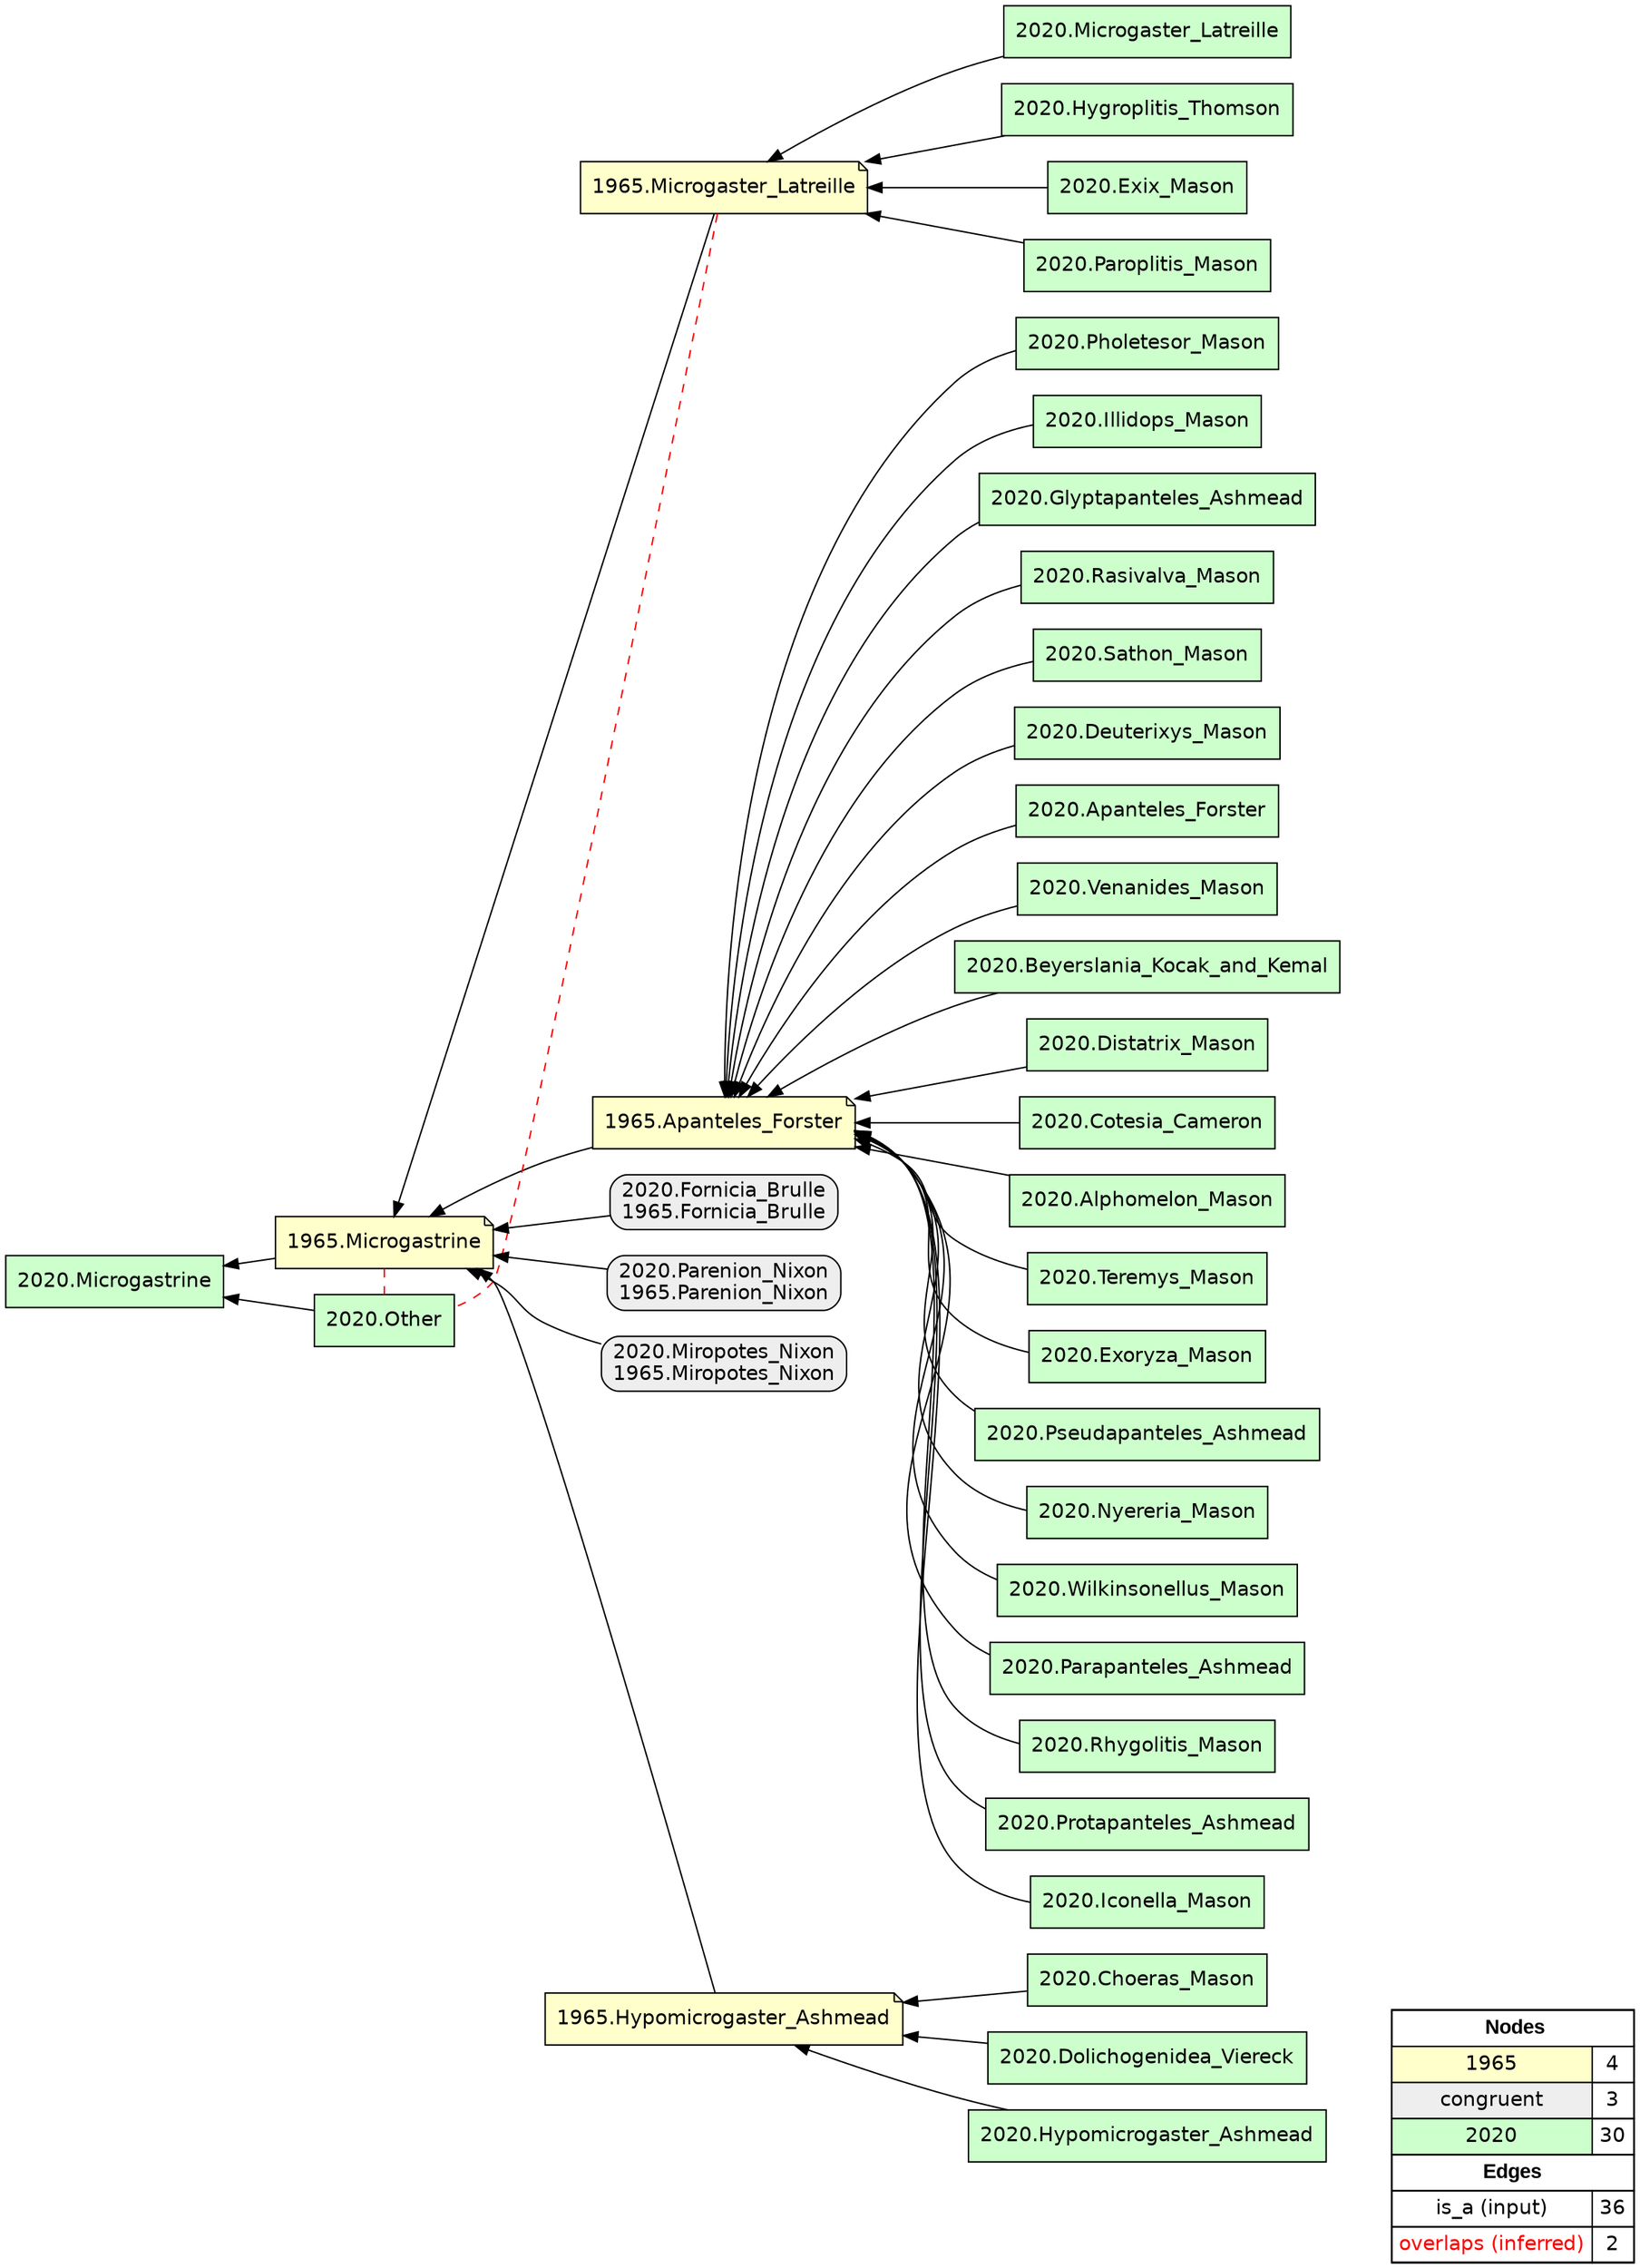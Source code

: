 digraph{
rankdir=RL
node[shape=note style=filled fillcolor="#FFFFCC" fontname="helvetica"] 
"1965.Hypomicrogaster_Ashmead"
"1965.Microgastrine"
"1965.Apanteles_Forster"
"1965.Microgaster_Latreille"
node[shape=box style="filled,rounded" fillcolor="#EEEEEE" fontname="helvetica"] 
"2020.Fornicia_Brulle\n1965.Fornicia_Brulle"
"2020.Parenion_Nixon\n1965.Parenion_Nixon"
"2020.Miropotes_Nixon\n1965.Miropotes_Nixon"
node[shape=box style=filled fillcolor="#CCFFCC" fontname="helvetica"] 
"2020.Microgaster_Latreille"
"2020.Pholetesor_Mason"
"2020.Illidops_Mason"
"2020.Glyptapanteles_Ashmead"
"2020.Rasivalva_Mason"
"2020.Choeras_Mason"
"2020.Sathon_Mason"
"2020.Dolichogenidea_Viereck"
"2020.Deuterixys_Mason"
"2020.Apanteles_Forster"
"2020.Venanides_Mason"
"2020.Other"
"2020.Hygroplitis_Thomson"
"2020.Beyerslania_Kocak_and_Kemal"
"2020.Distatrix_Mason"
"2020.Hypomicrogaster_Ashmead"
"2020.Cotesia_Cameron"
"2020.Exix_Mason"
"2020.Alphomelon_Mason"
"2020.Teremys_Mason"
"2020.Exoryza_Mason"
"2020.Microgastrine"
"2020.Paroplitis_Mason"
"2020.Pseudapanteles_Ashmead"
"2020.Nyereria_Mason"
"2020.Wilkinsonellus_Mason"
"2020.Parapanteles_Ashmead"
"2020.Rhygolitis_Mason"
"2020.Protapanteles_Ashmead"
"2020.Iconella_Mason"
edge[arrowhead=normal style=dotted color="#000000" constraint=true penwidth=1]
edge[arrowhead=normal style=solid color="#000000" constraint=true penwidth=1]
"2020.Venanides_Mason" -> "1965.Apanteles_Forster"
"2020.Other" -> "2020.Microgastrine"
"2020.Miropotes_Nixon\n1965.Miropotes_Nixon" -> "1965.Microgastrine"
"2020.Beyerslania_Kocak_and_Kemal" -> "1965.Apanteles_Forster"
"2020.Wilkinsonellus_Mason" -> "1965.Apanteles_Forster"
"2020.Paroplitis_Mason" -> "1965.Microgaster_Latreille"
"2020.Teremys_Mason" -> "1965.Apanteles_Forster"
"2020.Parenion_Nixon\n1965.Parenion_Nixon" -> "1965.Microgastrine"
"2020.Choeras_Mason" -> "1965.Hypomicrogaster_Ashmead"
"2020.Apanteles_Forster" -> "1965.Apanteles_Forster"
"2020.Parapanteles_Ashmead" -> "1965.Apanteles_Forster"
"2020.Distatrix_Mason" -> "1965.Apanteles_Forster"
"2020.Glyptapanteles_Ashmead" -> "1965.Apanteles_Forster"
"2020.Illidops_Mason" -> "1965.Apanteles_Forster"
"2020.Microgaster_Latreille" -> "1965.Microgaster_Latreille"
"2020.Exoryza_Mason" -> "1965.Apanteles_Forster"
"2020.Rhygolitis_Mason" -> "1965.Apanteles_Forster"
"2020.Alphomelon_Mason" -> "1965.Apanteles_Forster"
"2020.Pholetesor_Mason" -> "1965.Apanteles_Forster"
"2020.Dolichogenidea_Viereck" -> "1965.Hypomicrogaster_Ashmead"
"2020.Sathon_Mason" -> "1965.Apanteles_Forster"
"2020.Hygroplitis_Thomson" -> "1965.Microgaster_Latreille"
"1965.Microgaster_Latreille" -> "1965.Microgastrine"
"2020.Hypomicrogaster_Ashmead" -> "1965.Hypomicrogaster_Ashmead"
"1965.Hypomicrogaster_Ashmead" -> "1965.Microgastrine"
"2020.Rasivalva_Mason" -> "1965.Apanteles_Forster"
"2020.Pseudapanteles_Ashmead" -> "1965.Apanteles_Forster"
"2020.Cotesia_Cameron" -> "1965.Apanteles_Forster"
"2020.Deuterixys_Mason" -> "1965.Apanteles_Forster"
"1965.Apanteles_Forster" -> "1965.Microgastrine"
"2020.Exix_Mason" -> "1965.Microgaster_Latreille"
"2020.Nyereria_Mason" -> "1965.Apanteles_Forster"
"1965.Microgastrine" -> "2020.Microgastrine"
"2020.Fornicia_Brulle\n1965.Fornicia_Brulle" -> "1965.Microgastrine"
"2020.Iconella_Mason" -> "1965.Apanteles_Forster"
"2020.Protapanteles_Ashmead" -> "1965.Apanteles_Forster"
edge[arrowhead=none style=dashed color="#FF0000" constraint=false penwidth=1]
"1965.Microgastrine" -> "2020.Other"
"1965.Microgaster_Latreille" -> "2020.Other"
node[shape=box] 
{rank=source Legend [fillcolor= white margin=0 label=< 
 <TABLE BORDER="0" CELLBORDER="1" CELLSPACING="0" CELLPADDING="4"> 
<TR> <TD COLSPAN="2"><font face="Arial Black"> Nodes</font></TD> </TR> 
<TR> 
 <TD bgcolor="#FFFFCC" fontname="helvetica">1965</TD> 
 <TD>4</TD> 
 </TR> 
<TR> 
 <TD bgcolor="#EEEEEE" fontname="helvetica">congruent</TD> 
 <TD>3</TD> 
 </TR> 
<TR> 
 <TD bgcolor="#CCFFCC" fontname="helvetica">2020</TD> 
 <TD>30</TD> 
 </TR> 
<TR> <TD COLSPAN="2"><font face = "Arial Black"> Edges </font></TD> </TR> 
<TR> 
 <TD><font color ="#000000">is_a (input)</font></TD><TD>36</TD>
</TR>
<TR> 
 <TD><font color ="#FF0000">overlaps (inferred)</font></TD><TD>2</TD>
</TR>
</TABLE> 
 >] } 
}